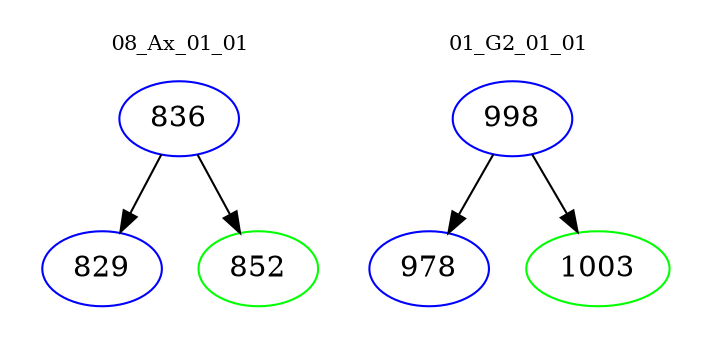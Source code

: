 digraph{
subgraph cluster_0 {
color = white
label = "08_Ax_01_01";
fontsize=10;
T0_836 [label="836", color="blue"]
T0_836 -> T0_829 [color="black"]
T0_829 [label="829", color="blue"]
T0_836 -> T0_852 [color="black"]
T0_852 [label="852", color="green"]
}
subgraph cluster_1 {
color = white
label = "01_G2_01_01";
fontsize=10;
T1_998 [label="998", color="blue"]
T1_998 -> T1_978 [color="black"]
T1_978 [label="978", color="blue"]
T1_998 -> T1_1003 [color="black"]
T1_1003 [label="1003", color="green"]
}
}
